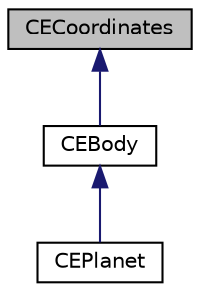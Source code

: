 digraph "CECoordinates"
{
  edge [fontname="Helvetica",fontsize="10",labelfontname="Helvetica",labelfontsize="10"];
  node [fontname="Helvetica",fontsize="10",shape=record];
  Node0 [label="CECoordinates",height=0.2,width=0.4,color="black", fillcolor="grey75", style="filled", fontcolor="black"];
  Node0 -> Node1 [dir="back",color="midnightblue",fontsize="10",style="solid",fontname="Helvetica"];
  Node1 [label="CEBody",height=0.2,width=0.4,color="black", fillcolor="white", style="filled",URL="$classCEBody.html",tooltip="The CEBody class defines a celestial object. "];
  Node1 -> Node2 [dir="back",color="midnightblue",fontsize="10",style="solid",fontname="Helvetica"];
  Node2 [label="CEPlanet",height=0.2,width=0.4,color="black", fillcolor="white", style="filled",URL="$classCEPlanet.html",tooltip="The CEPlanet class describes a planetary object. "];
}
